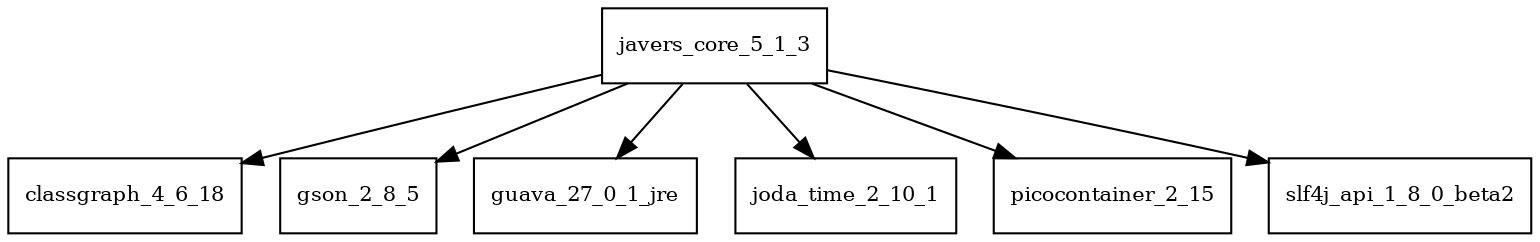 digraph javers_core_5_1_3_dependencies {
  node [shape = box, fontsize=10.0];
  javers_core_5_1_3 -> classgraph_4_6_18;
  javers_core_5_1_3 -> gson_2_8_5;
  javers_core_5_1_3 -> guava_27_0_1_jre;
  javers_core_5_1_3 -> joda_time_2_10_1;
  javers_core_5_1_3 -> picocontainer_2_15;
  javers_core_5_1_3 -> slf4j_api_1_8_0_beta2;
}
